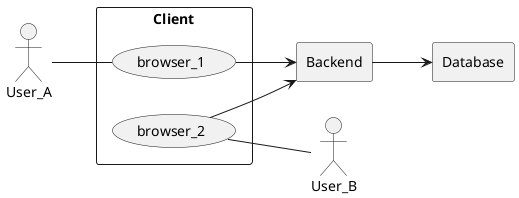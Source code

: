 @startuml overview-architecture
left to right direction
skinparam PackageStyle rectangle

actor User_A
actor User_B

rectangle Client {
  User_A -- (browser_1)
  (browser_2) -- User_B
}

package "Backend" {
}

package "Database" {
}

browser_1 --> Backend
browser_2 --> Backend
Backend --> Database

@enduml

